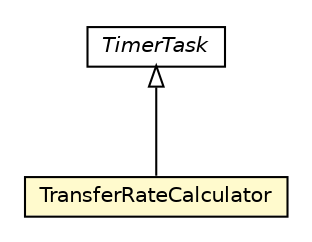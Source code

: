 #!/usr/local/bin/dot
#
# Class diagram 
# Generated by UMLGraph version R5_6-24-gf6e263 (http://www.umlgraph.org/)
#

digraph G {
	edge [fontname="Helvetica",fontsize=10,labelfontname="Helvetica",labelfontsize=10];
	node [fontname="Helvetica",fontsize=10,shape=plaintext];
	nodesep=0.25;
	ranksep=0.5;
	// org.universAAL.lddi.zwave.exporter.Server.TransferRateCalculator
	c7997997 [label=<<table title="org.universAAL.lddi.zwave.exporter.Server.TransferRateCalculator" border="0" cellborder="1" cellspacing="0" cellpadding="2" port="p" bgcolor="lemonChiffon" href="./TransferRateCalculator.html">
		<tr><td><table border="0" cellspacing="0" cellpadding="1">
<tr><td align="center" balign="center"> TransferRateCalculator </td></tr>
		</table></td></tr>
		</table>>, URL="./TransferRateCalculator.html", fontname="Helvetica", fontcolor="black", fontsize=10.0];
	//org.universAAL.lddi.zwave.exporter.Server.TransferRateCalculator extends java.util.TimerTask
	c7998923:p -> c7997997:p [dir=back,arrowtail=empty];
	// java.util.TimerTask
	c7998923 [label=<<table title="java.util.TimerTask" border="0" cellborder="1" cellspacing="0" cellpadding="2" port="p" href="http://java.sun.com/j2se/1.4.2/docs/api/java/util/TimerTask.html">
		<tr><td><table border="0" cellspacing="0" cellpadding="1">
<tr><td align="center" balign="center"><font face="Helvetica-Oblique"> TimerTask </font></td></tr>
		</table></td></tr>
		</table>>, URL="http://java.sun.com/j2se/1.4.2/docs/api/java/util/TimerTask.html", fontname="Helvetica", fontcolor="black", fontsize=10.0];
}


